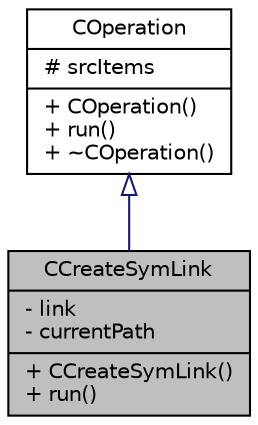 digraph "CCreateSymLink"
{
 // LATEX_PDF_SIZE
  edge [fontname="Helvetica",fontsize="10",labelfontname="Helvetica",labelfontsize="10"];
  node [fontname="Helvetica",fontsize="10",shape=record];
  Node1 [label="{CCreateSymLink\n|- link\l- currentPath\l|+ CCreateSymLink()\l+ run()\l}",height=0.2,width=0.4,color="black", fillcolor="grey75", style="filled", fontcolor="black",tooltip="Represents create sym link operation."];
  Node2 -> Node1 [dir="back",color="midnightblue",fontsize="10",style="solid",arrowtail="onormal",fontname="Helvetica"];
  Node2 [label="{COperation\n|# srcItems\l|+ COperation()\l+ run()\l+ ~COperation()\l}",height=0.2,width=0.4,color="black", fillcolor="white", style="filled",URL="$classCOperation.html",tooltip="Represents filesystem operation."];
}
